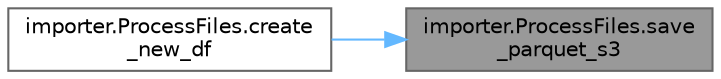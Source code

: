 digraph "importer.ProcessFiles.save_parquet_s3"
{
 // LATEX_PDF_SIZE
  bgcolor="transparent";
  edge [fontname=Helvetica,fontsize=10,labelfontname=Helvetica,labelfontsize=10];
  node [fontname=Helvetica,fontsize=10,shape=box,height=0.2,width=0.4];
  rankdir="RL";
  Node1 [id="Node000001",label="importer.ProcessFiles.save\l_parquet_s3",height=0.2,width=0.4,color="gray40", fillcolor="grey60", style="filled", fontcolor="black",tooltip=" "];
  Node1 -> Node2 [id="edge1_Node000001_Node000002",dir="back",color="steelblue1",style="solid",tooltip=" "];
  Node2 [id="Node000002",label="importer.ProcessFiles.create\l_new_df",height=0.2,width=0.4,color="grey40", fillcolor="white", style="filled",URL="$namespaceimporter_1_1_process_files.html#a1f2ae01869726e78c97cb8e1da4cf0ec",tooltip=" "];
}
